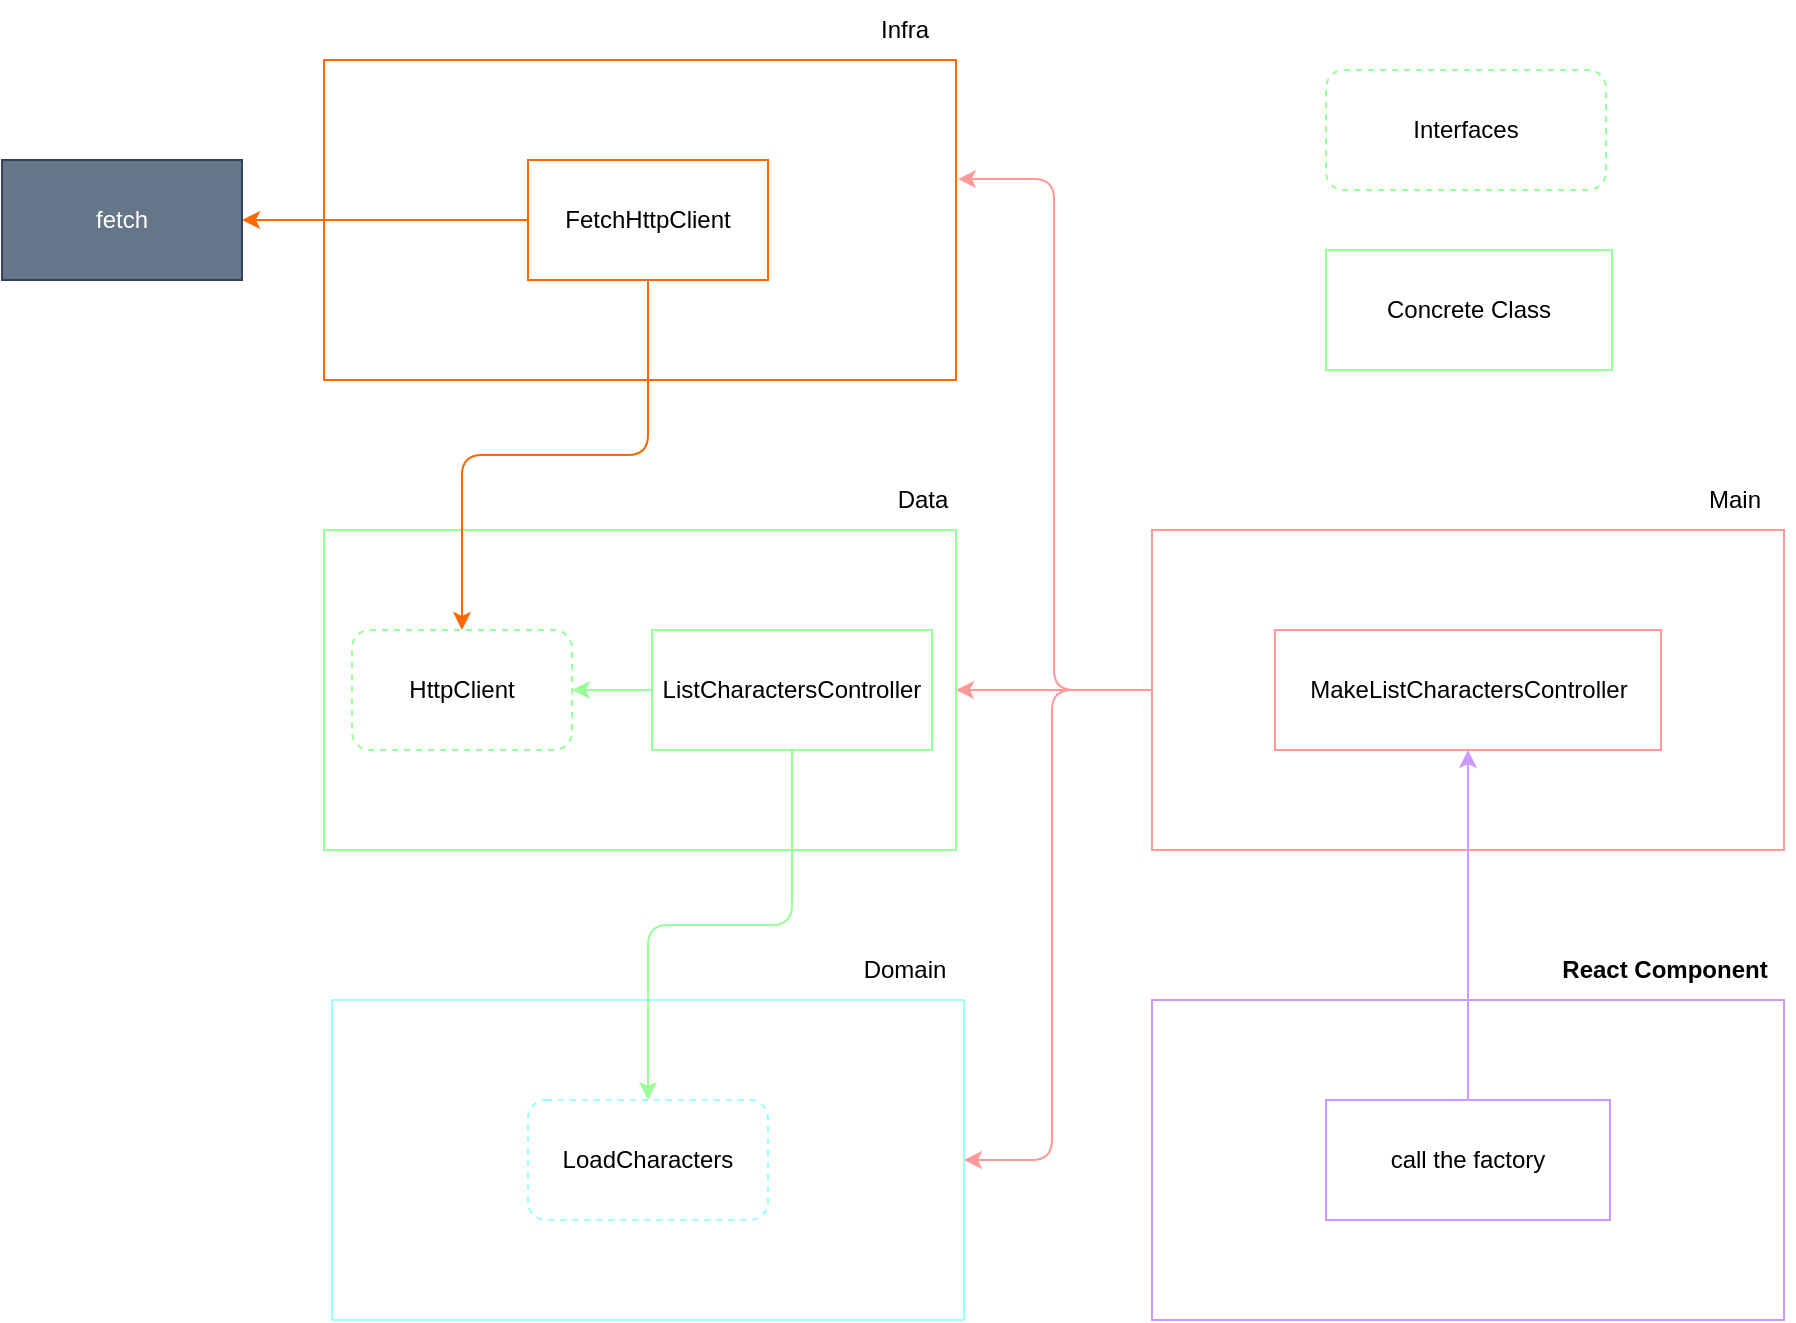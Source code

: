 <mxfile>
    <diagram id="IhTuI-7QIXEfGadhTLPi" name="Page-1">
        <mxGraphModel dx="1312" dy="1673" grid="1" gridSize="10" guides="1" tooltips="1" connect="1" arrows="1" fold="1" page="1" pageScale="1" pageWidth="850" pageHeight="1100" math="0" shadow="0">
            <root>
                <mxCell id="0"/>
                <mxCell id="1" parent="0"/>
                <mxCell id="2" value="" style="rounded=0;whiteSpace=wrap;html=1;fillColor=none;strokeColor=#99FFFF;" vertex="1" parent="1">
                    <mxGeometry x="465" y="280" width="316" height="160" as="geometry"/>
                </mxCell>
                <mxCell id="3" value="Domain" style="text;html=1;align=center;verticalAlign=middle;resizable=0;points=[];autosize=1;strokeColor=none;fillColor=none;" vertex="1" parent="1">
                    <mxGeometry x="721" y="250" width="60" height="30" as="geometry"/>
                </mxCell>
                <mxCell id="4" value="LoadCharacters" style="rounded=1;whiteSpace=wrap;html=1;dashed=1;fillColor=none;strokeColor=#99FFFF;" vertex="1" parent="1">
                    <mxGeometry x="563" y="330" width="120" height="60" as="geometry"/>
                </mxCell>
                <mxCell id="5" value="" style="rounded=0;whiteSpace=wrap;html=1;fillColor=none;strokeColor=#99FF99;" vertex="1" parent="1">
                    <mxGeometry x="461" y="45" width="316" height="160" as="geometry"/>
                </mxCell>
                <mxCell id="6" value="Data" style="text;html=1;align=center;verticalAlign=middle;resizable=0;points=[];autosize=1;strokeColor=none;fillColor=none;" vertex="1" parent="1">
                    <mxGeometry x="735" y="15" width="50" height="30" as="geometry"/>
                </mxCell>
                <mxCell id="32" style="edgeStyle=none;html=1;exitX=0;exitY=0.5;exitDx=0;exitDy=0;strokeColor=#99FF99;" edge="1" parent="1" source="7" target="24">
                    <mxGeometry relative="1" as="geometry"/>
                </mxCell>
                <mxCell id="7" value="ListCharactersController" style="rounded=0;whiteSpace=wrap;html=1;fillColor=none;strokeColor=#99FF99;" vertex="1" parent="1">
                    <mxGeometry x="625" y="95" width="140" height="60" as="geometry"/>
                </mxCell>
                <mxCell id="8" style="edgeStyle=orthogonalEdgeStyle;html=1;entryX=0.5;entryY=0;entryDx=0;entryDy=0;strokeColor=#99FF99;" edge="1" parent="1" source="7" target="4">
                    <mxGeometry relative="1" as="geometry"/>
                </mxCell>
                <mxCell id="9" style="edgeStyle=orthogonalEdgeStyle;html=1;entryX=1;entryY=0.5;entryDx=0;entryDy=0;strokeColor=#FF9999;" edge="1" parent="1" source="10" target="2">
                    <mxGeometry relative="1" as="geometry">
                        <Array as="points">
                            <mxPoint x="825" y="125"/>
                            <mxPoint x="825" y="360"/>
                        </Array>
                    </mxGeometry>
                </mxCell>
                <mxCell id="10" value="" style="rounded=0;whiteSpace=wrap;html=1;fillColor=none;strokeColor=#FF9999;" vertex="1" parent="1">
                    <mxGeometry x="875" y="45" width="316" height="160" as="geometry"/>
                </mxCell>
                <mxCell id="11" value="Main" style="text;html=1;align=center;verticalAlign=middle;resizable=0;points=[];autosize=1;strokeColor=none;fillColor=none;" vertex="1" parent="1">
                    <mxGeometry x="1141" y="15" width="50" height="30" as="geometry"/>
                </mxCell>
                <mxCell id="12" style="edgeStyle=none;html=1;strokeColor=#FF9999;" edge="1" parent="1" target="5">
                    <mxGeometry relative="1" as="geometry">
                        <mxPoint x="875" y="125" as="sourcePoint"/>
                    </mxGeometry>
                </mxCell>
                <mxCell id="13" value="MakeListCharactersController" style="rounded=0;whiteSpace=wrap;html=1;fillColor=none;strokeColor=#FF9999;" vertex="1" parent="1">
                    <mxGeometry x="936.5" y="95" width="193" height="60" as="geometry"/>
                </mxCell>
                <mxCell id="14" value="" style="rounded=0;whiteSpace=wrap;html=1;fillColor=none;strokeColor=#CC99FF;" vertex="1" parent="1">
                    <mxGeometry x="875" y="280" width="316" height="160" as="geometry"/>
                </mxCell>
                <mxCell id="15" value="React Component" style="text;html=1;align=center;verticalAlign=middle;resizable=0;points=[];autosize=1;strokeColor=none;fillColor=none;fontStyle=1" vertex="1" parent="1">
                    <mxGeometry x="1066" y="250" width="130" height="30" as="geometry"/>
                </mxCell>
                <mxCell id="16" style="edgeStyle=orthogonalEdgeStyle;html=1;entryX=0.5;entryY=1;entryDx=0;entryDy=0;strokeColor=#CC99FF;" edge="1" parent="1" source="17" target="13">
                    <mxGeometry relative="1" as="geometry"/>
                </mxCell>
                <mxCell id="17" value="call the factory" style="rounded=0;whiteSpace=wrap;html=1;fillColor=none;strokeColor=#CC99FF;" vertex="1" parent="1">
                    <mxGeometry x="962" y="330" width="142" height="60" as="geometry"/>
                </mxCell>
                <mxCell id="18" value="" style="rounded=0;whiteSpace=wrap;html=1;fillColor=none;strokeColor=#FA6800;fontColor=#000000;" vertex="1" parent="1">
                    <mxGeometry x="461" y="-190" width="316" height="160" as="geometry"/>
                </mxCell>
                <mxCell id="19" value="Infra" style="text;html=1;align=center;verticalAlign=middle;resizable=0;points=[];autosize=1;strokeColor=none;fillColor=none;" vertex="1" parent="1">
                    <mxGeometry x="726" y="-220" width="50" height="30" as="geometry"/>
                </mxCell>
                <mxCell id="21" style="edgeStyle=orthogonalEdgeStyle;html=1;exitX=0.5;exitY=1;exitDx=0;exitDy=0;entryX=0.5;entryY=0;entryDx=0;entryDy=0;strokeColor=#FA6800;" edge="1" parent="1" source="22" target="24">
                    <mxGeometry relative="1" as="geometry">
                        <mxPoint x="540" y="60" as="targetPoint"/>
                    </mxGeometry>
                </mxCell>
                <mxCell id="31" style="edgeStyle=none;html=1;exitX=0;exitY=0.5;exitDx=0;exitDy=0;strokeColor=#FA6800;" edge="1" parent="1" source="22" target="29">
                    <mxGeometry relative="1" as="geometry"/>
                </mxCell>
                <mxCell id="22" value="FetchHttpClient" style="rounded=0;whiteSpace=wrap;html=1;fillColor=none;strokeColor=#FA6800;" vertex="1" parent="1">
                    <mxGeometry x="563" y="-140" width="120" height="60" as="geometry"/>
                </mxCell>
                <mxCell id="24" value="HttpClient" style="rounded=1;whiteSpace=wrap;html=1;fillColor=none;strokeColor=#99FF99;dashed=1;" vertex="1" parent="1">
                    <mxGeometry x="475" y="95" width="110" height="60" as="geometry"/>
                </mxCell>
                <mxCell id="27" value="Concrete Class" style="rounded=0;whiteSpace=wrap;html=1;fillColor=none;strokeColor=#99FF99;" vertex="1" parent="1">
                    <mxGeometry x="962" y="-95" width="143" height="60" as="geometry"/>
                </mxCell>
                <mxCell id="28" value="Interfaces" style="rounded=1;whiteSpace=wrap;html=1;dashed=1;fillColor=none;strokeColor=#99FF99;" vertex="1" parent="1">
                    <mxGeometry x="962" y="-185" width="140" height="60" as="geometry"/>
                </mxCell>
                <mxCell id="29" value="fetch" style="whiteSpace=wrap;html=1;strokeColor=#314354;fillColor=#647687;fontColor=#ffffff;" vertex="1" parent="1">
                    <mxGeometry x="300" y="-140" width="120" height="60" as="geometry"/>
                </mxCell>
                <mxCell id="35" style="edgeStyle=orthogonalEdgeStyle;html=1;strokeColor=#FF9999;exitX=0;exitY=0.5;exitDx=0;exitDy=0;entryX=1.003;entryY=0.372;entryDx=0;entryDy=0;entryPerimeter=0;" edge="1" parent="1" source="10" target="18">
                    <mxGeometry relative="1" as="geometry">
                        <mxPoint x="885" y="135" as="sourcePoint"/>
                        <mxPoint x="787" y="135" as="targetPoint"/>
                        <Array as="points">
                            <mxPoint x="826" y="125"/>
                            <mxPoint x="826" y="-130"/>
                        </Array>
                    </mxGeometry>
                </mxCell>
            </root>
        </mxGraphModel>
    </diagram>
</mxfile>